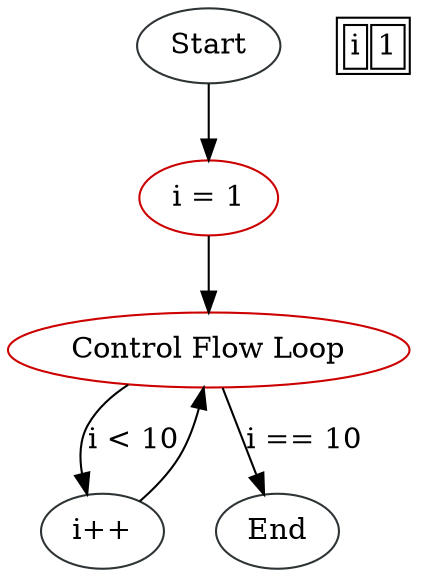 digraph IncrementingLoop {
node1 [label="Start", color="#2e3436"]
node3 [label="i = 1", color="#cc0000"]
node4 [label="Control Flow\ Loop", color="#cc0000"]
node5 [label="i++", color="#2e3436"]
node2 [label="End", color="#2e3436"]

node1 -> node3
node3 -> node4
node4 -> node5 [label="i < 10"]
node4 -> node2 [label="i == 10"]
node5 -> node4
variables [shape=none, label=<<table><tr><td>i</td><td>1</td></tr></table>>]
}

